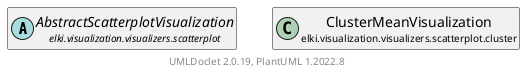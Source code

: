 @startuml
    remove .*\.(Instance|Par|Parameterizer|Factory)$
    set namespaceSeparator none
    hide empty fields
    hide empty methods

    class "<size:14>ClusterMeanVisualization.Instance\n<size:10>elki.visualization.visualizers.scatterplot.cluster" as elki.visualization.visualizers.scatterplot.cluster.ClusterMeanVisualization.Instance [[ClusterMeanVisualization.Instance.html]] {
        {static} -CSS_MEAN_CENTER: String
        {static} -CSS_MEAN: String
        +Instance(VisualizerContext, VisualizationTask, VisualizationPlot, double, double, Projection)
        +fullRedraw(): void
    }

    abstract class "<size:14>AbstractScatterplotVisualization\n<size:10>elki.visualization.visualizers.scatterplot" as elki.visualization.visualizers.scatterplot.AbstractScatterplotVisualization [[../AbstractScatterplotVisualization.html]]
    class "<size:14>ClusterMeanVisualization\n<size:10>elki.visualization.visualizers.scatterplot.cluster" as elki.visualization.visualizers.scatterplot.cluster.ClusterMeanVisualization [[ClusterMeanVisualization.html]]

    elki.visualization.visualizers.scatterplot.AbstractScatterplotVisualization <|-- elki.visualization.visualizers.scatterplot.cluster.ClusterMeanVisualization.Instance
    elki.visualization.visualizers.scatterplot.cluster.ClusterMeanVisualization +-- elki.visualization.visualizers.scatterplot.cluster.ClusterMeanVisualization.Instance

    center footer UMLDoclet 2.0.19, PlantUML 1.2022.8
@enduml
